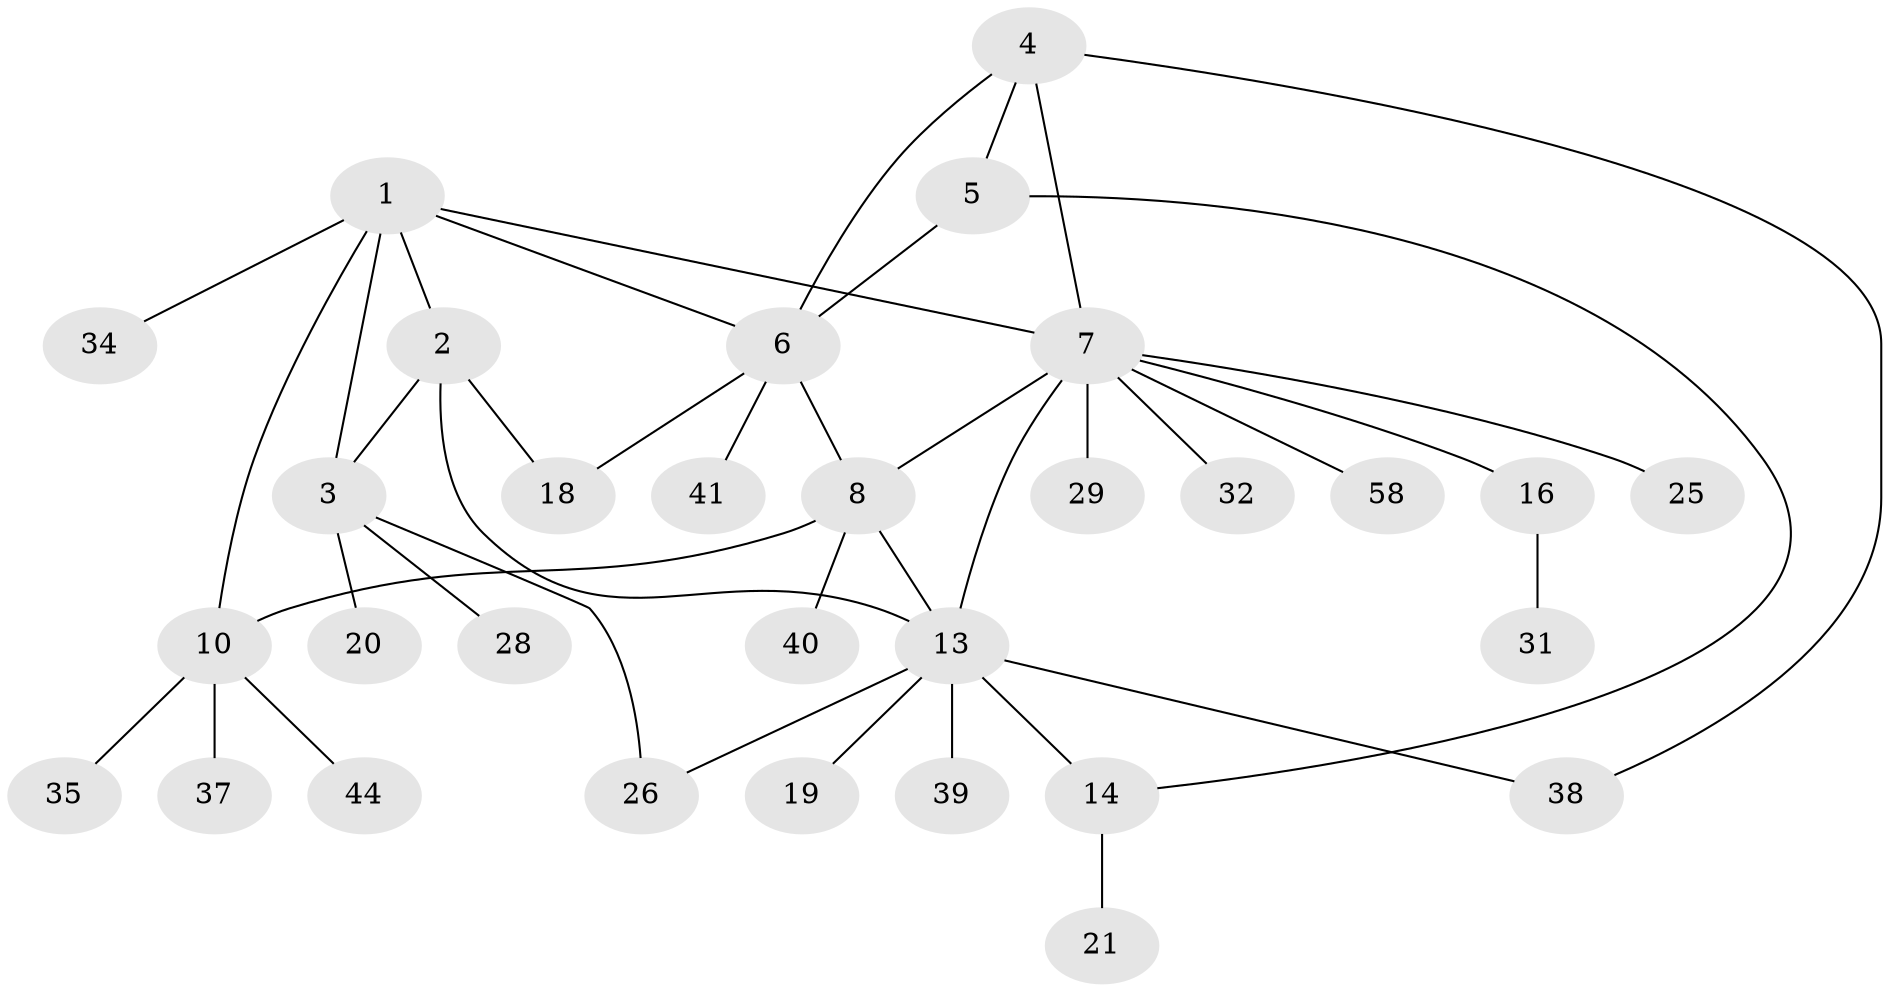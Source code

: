 // original degree distribution, {7: 0.06349206349206349, 4: 0.06349206349206349, 5: 0.09523809523809523, 3: 0.015873015873015872, 6: 0.031746031746031744, 9: 0.015873015873015872, 2: 0.1746031746031746, 1: 0.5396825396825397}
// Generated by graph-tools (version 1.1) at 2025/16/03/09/25 04:16:05]
// undirected, 31 vertices, 41 edges
graph export_dot {
graph [start="1"]
  node [color=gray90,style=filled];
  1 [super="+23"];
  2;
  3;
  4;
  5;
  6;
  7 [super="+9+52"];
  8 [super="+17+12"];
  10 [super="+24+11+27+60+33"];
  13 [super="+15"];
  14 [super="+42+54+55"];
  16;
  18 [super="+47+51+57+22"];
  19;
  20;
  21;
  25;
  26 [super="+43"];
  28;
  29 [super="+63+49+36"];
  31;
  32;
  34;
  35;
  37;
  38;
  39 [super="+46"];
  40;
  41;
  44 [super="+59"];
  58;
  1 -- 2;
  1 -- 3;
  1 -- 6;
  1 -- 34;
  1 -- 7;
  1 -- 10;
  2 -- 3;
  2 -- 13;
  2 -- 18;
  3 -- 20;
  3 -- 26;
  3 -- 28;
  4 -- 5;
  4 -- 6;
  4 -- 7;
  4 -- 38;
  5 -- 6;
  5 -- 14;
  6 -- 18;
  6 -- 41;
  6 -- 8;
  7 -- 8 [weight=2];
  7 -- 32;
  7 -- 13;
  7 -- 16;
  7 -- 25;
  7 -- 58;
  7 -- 29;
  8 -- 13 [weight=2];
  8 -- 40;
  8 -- 10 [weight=2];
  10 -- 37;
  10 -- 44;
  10 -- 35;
  13 -- 14 [weight=2];
  13 -- 19;
  13 -- 26;
  13 -- 38;
  13 -- 39;
  14 -- 21;
  16 -- 31;
}
